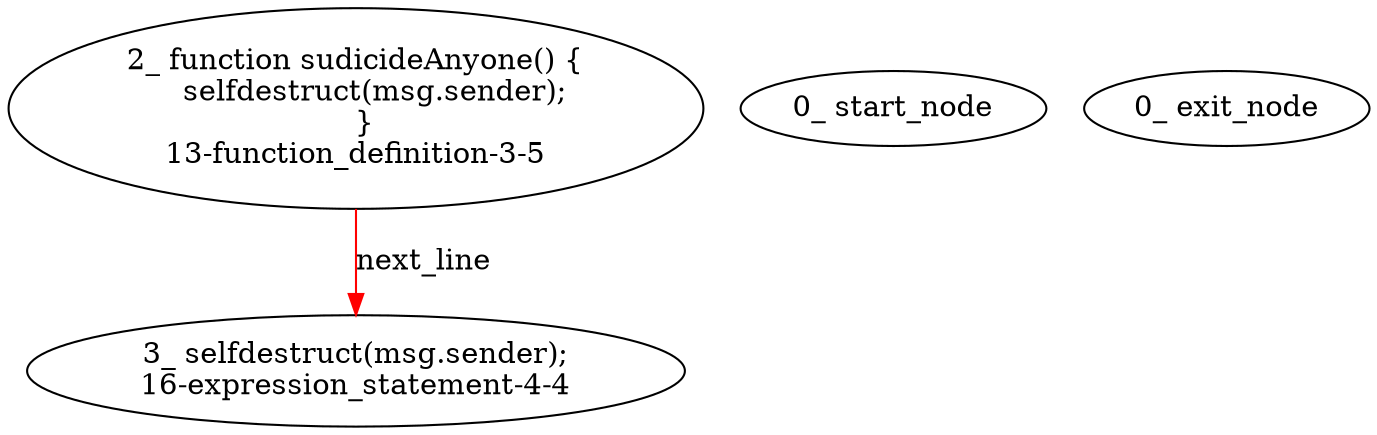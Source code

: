 digraph  {
13 [label="2_ function sudicideAnyone() {\n    selfdestruct(msg.sender);\n  }\n13-function_definition-3-5", method="sudicideAnyone()", type_label=function_definition];
16 [label="3_ selfdestruct(msg.sender);\n16-expression_statement-4-4", method="sudicideAnyone()", type_label=expression_statement];
1 [label="0_ start_node", method="", type_label=start];
2 [label="0_ exit_node", method="", type_label=exit];
13 -> 16  [color=red, controlflow_type=next_line, edge_type=CFG_edge, key=0, label=next_line];
}
